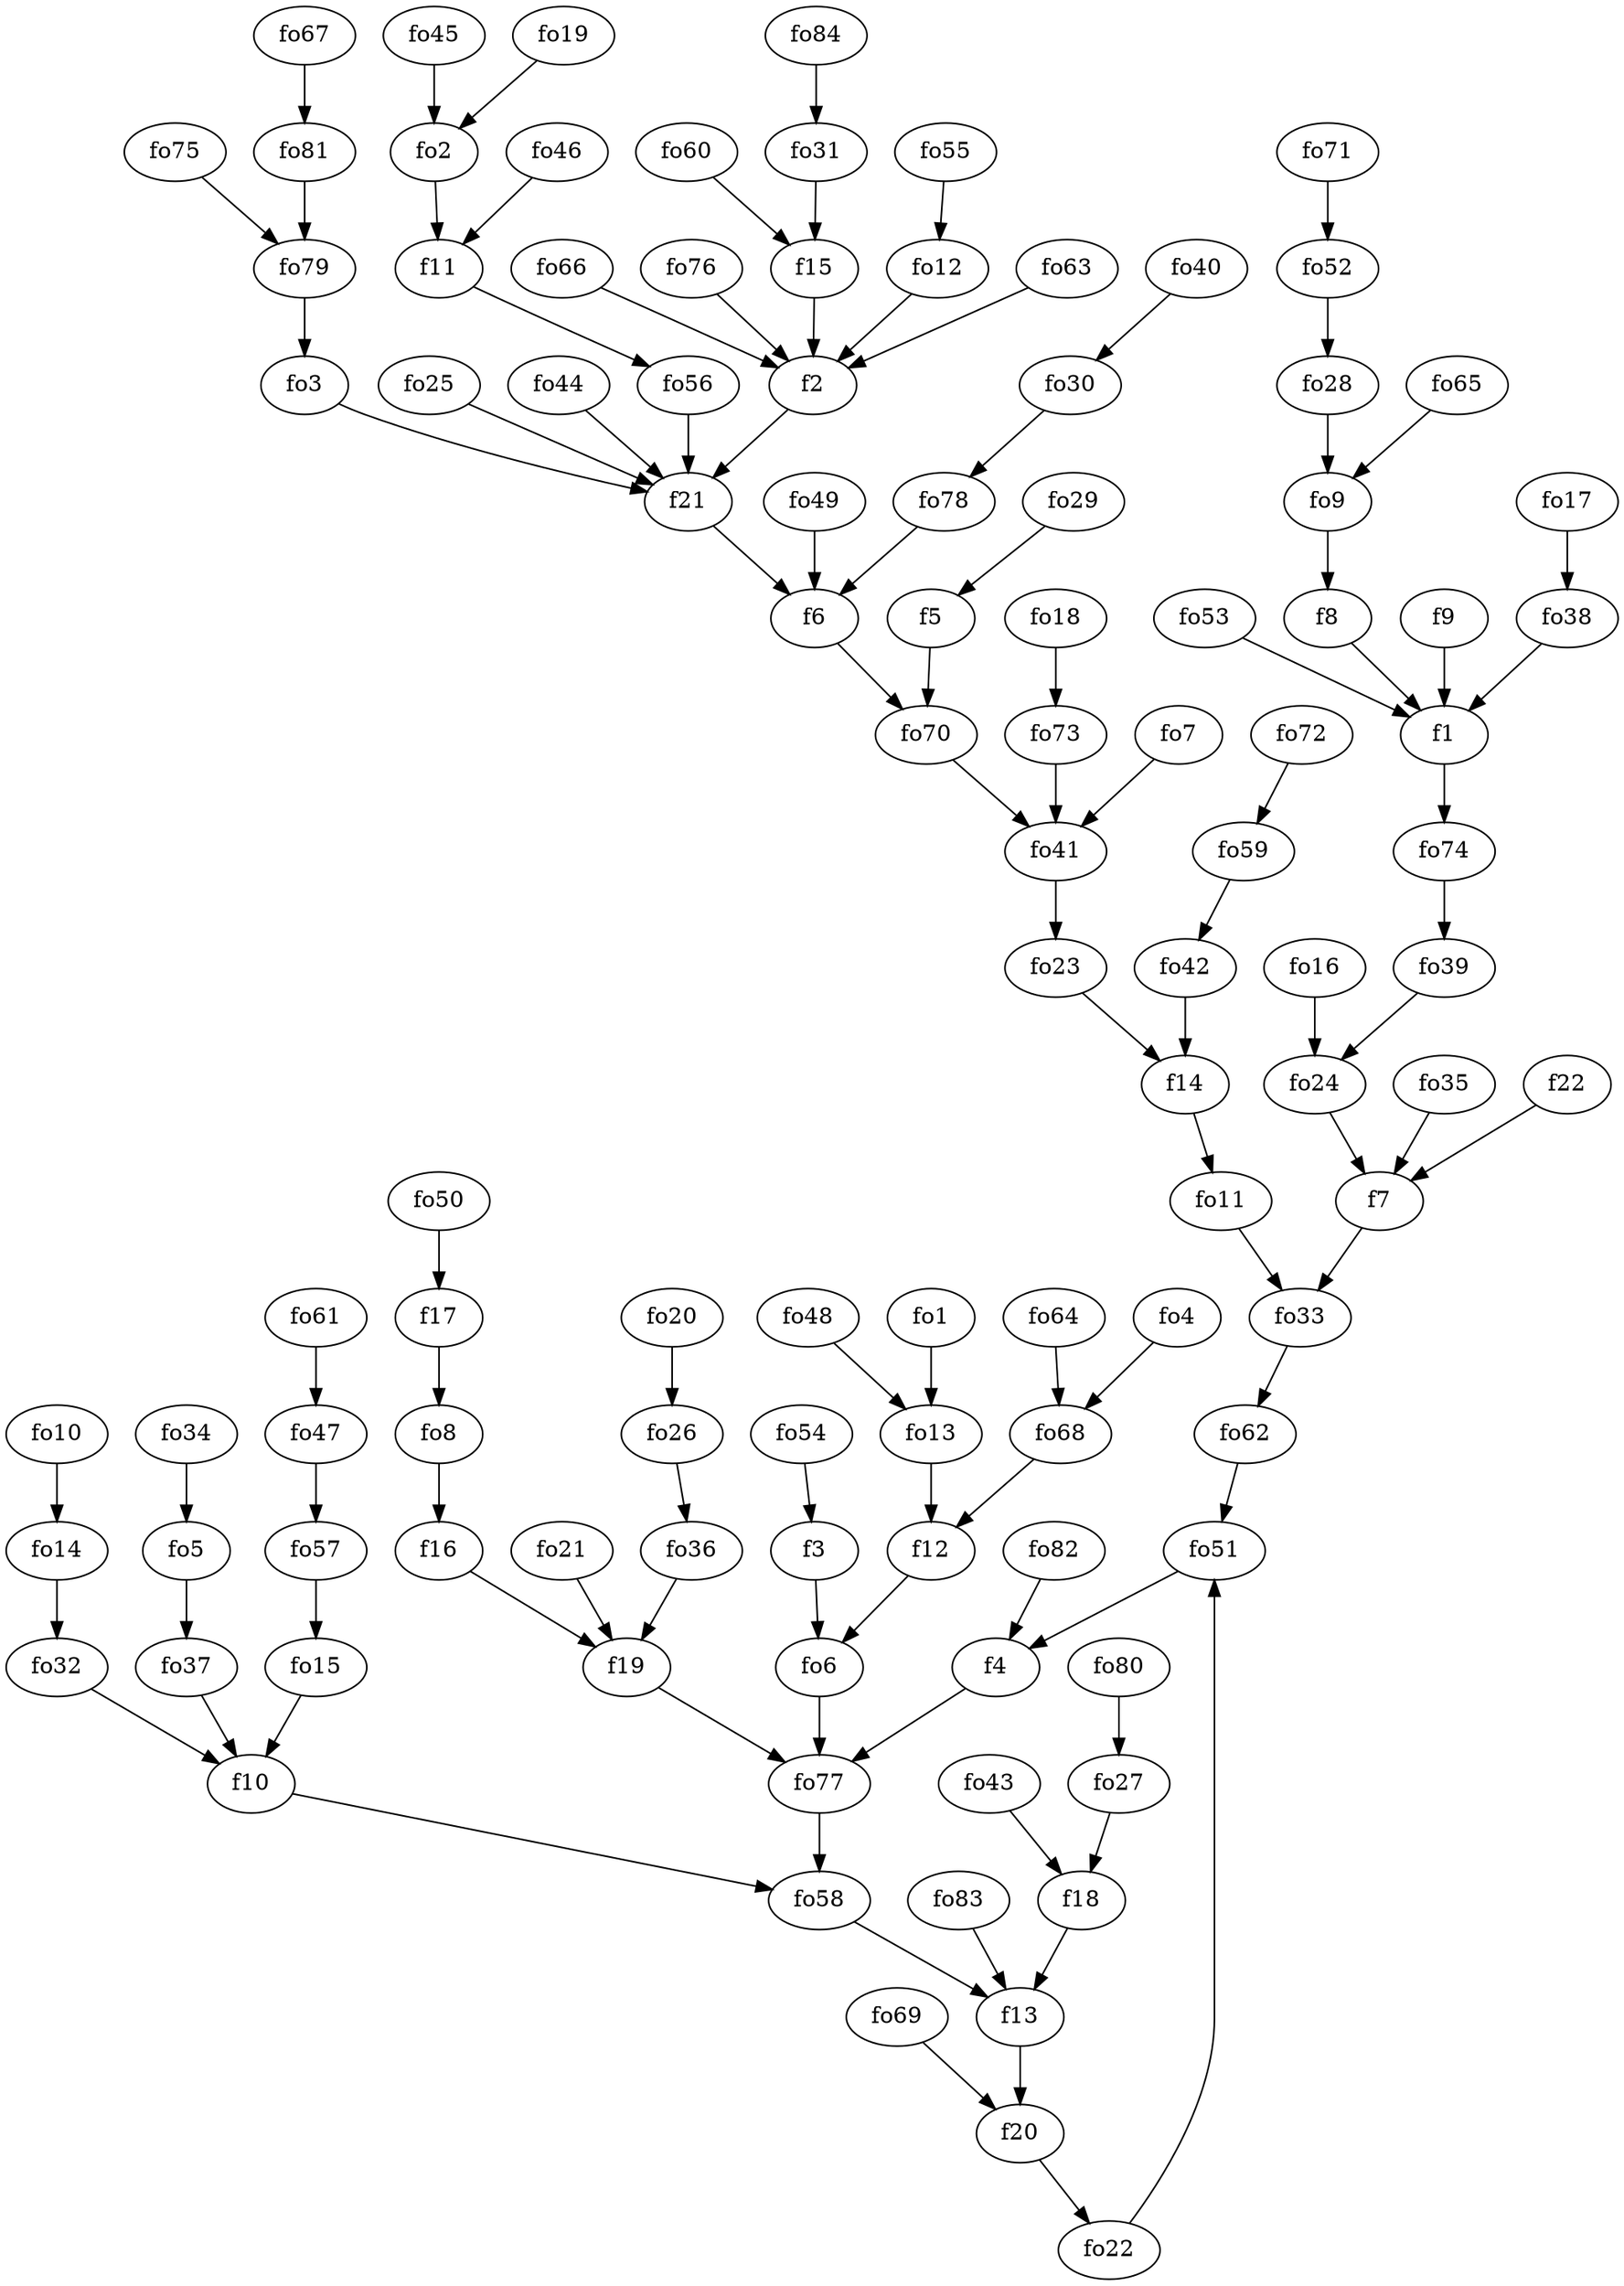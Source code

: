 strict digraph  {
f1;
f2;
f3;
f4;
f5;
f6;
f7;
f8;
f9;
f10;
f11;
f12;
f13;
f14;
f15;
f16;
f17;
f18;
f19;
f20;
f21;
f22;
fo1;
fo2;
fo3;
fo4;
fo5;
fo6;
fo7;
fo8;
fo9;
fo10;
fo11;
fo12;
fo13;
fo14;
fo15;
fo16;
fo17;
fo18;
fo19;
fo20;
fo21;
fo22;
fo23;
fo24;
fo25;
fo26;
fo27;
fo28;
fo29;
fo30;
fo31;
fo32;
fo33;
fo34;
fo35;
fo36;
fo37;
fo38;
fo39;
fo40;
fo41;
fo42;
fo43;
fo44;
fo45;
fo46;
fo47;
fo48;
fo49;
fo50;
fo51;
fo52;
fo53;
fo54;
fo55;
fo56;
fo57;
fo58;
fo59;
fo60;
fo61;
fo62;
fo63;
fo64;
fo65;
fo66;
fo67;
fo68;
fo69;
fo70;
fo71;
fo72;
fo73;
fo74;
fo75;
fo76;
fo77;
fo78;
fo79;
fo80;
fo81;
fo82;
fo83;
fo84;
f1 -> fo74  [weight=2];
f2 -> f21  [weight=2];
f3 -> fo6  [weight=2];
f4 -> fo77  [weight=2];
f5 -> fo70  [weight=2];
f6 -> fo70  [weight=2];
f7 -> fo33  [weight=2];
f8 -> f1  [weight=2];
f9 -> f1  [weight=2];
f10 -> fo58  [weight=2];
f11 -> fo56  [weight=2];
f12 -> fo6  [weight=2];
f13 -> f20  [weight=2];
f14 -> fo11  [weight=2];
f15 -> f2  [weight=2];
f16 -> f19  [weight=2];
f17 -> fo8  [weight=2];
f18 -> f13  [weight=2];
f19 -> fo77  [weight=2];
f20 -> fo22  [weight=2];
f21 -> f6  [weight=2];
f22 -> f7  [weight=2];
fo1 -> fo13  [weight=2];
fo2 -> f11  [weight=2];
fo3 -> f21  [weight=2];
fo4 -> fo68  [weight=2];
fo5 -> fo37  [weight=2];
fo6 -> fo77  [weight=2];
fo7 -> fo41  [weight=2];
fo8 -> f16  [weight=2];
fo9 -> f8  [weight=2];
fo10 -> fo14  [weight=2];
fo11 -> fo33  [weight=2];
fo12 -> f2  [weight=2];
fo13 -> f12  [weight=2];
fo14 -> fo32  [weight=2];
fo15 -> f10  [weight=2];
fo16 -> fo24  [weight=2];
fo17 -> fo38  [weight=2];
fo18 -> fo73  [weight=2];
fo19 -> fo2  [weight=2];
fo20 -> fo26  [weight=2];
fo21 -> f19  [weight=2];
fo22 -> fo51  [weight=2];
fo23 -> f14  [weight=2];
fo24 -> f7  [weight=2];
fo25 -> f21  [weight=2];
fo26 -> fo36  [weight=2];
fo27 -> f18  [weight=2];
fo28 -> fo9  [weight=2];
fo29 -> f5  [weight=2];
fo30 -> fo78  [weight=2];
fo31 -> f15  [weight=2];
fo32 -> f10  [weight=2];
fo33 -> fo62  [weight=2];
fo34 -> fo5  [weight=2];
fo35 -> f7  [weight=2];
fo36 -> f19  [weight=2];
fo37 -> f10  [weight=2];
fo38 -> f1  [weight=2];
fo39 -> fo24  [weight=2];
fo40 -> fo30  [weight=2];
fo41 -> fo23  [weight=2];
fo42 -> f14  [weight=2];
fo43 -> f18  [weight=2];
fo44 -> f21  [weight=2];
fo45 -> fo2  [weight=2];
fo46 -> f11  [weight=2];
fo47 -> fo57  [weight=2];
fo48 -> fo13  [weight=2];
fo49 -> f6  [weight=2];
fo50 -> f17  [weight=2];
fo51 -> f4  [weight=2];
fo52 -> fo28  [weight=2];
fo53 -> f1  [weight=2];
fo54 -> f3  [weight=2];
fo55 -> fo12  [weight=2];
fo56 -> f21  [weight=2];
fo57 -> fo15  [weight=2];
fo58 -> f13  [weight=2];
fo59 -> fo42  [weight=2];
fo60 -> f15  [weight=2];
fo61 -> fo47  [weight=2];
fo62 -> fo51  [weight=2];
fo63 -> f2  [weight=2];
fo64 -> fo68  [weight=2];
fo65 -> fo9  [weight=2];
fo66 -> f2  [weight=2];
fo67 -> fo81  [weight=2];
fo68 -> f12  [weight=2];
fo69 -> f20  [weight=2];
fo70 -> fo41  [weight=2];
fo71 -> fo52  [weight=2];
fo72 -> fo59  [weight=2];
fo73 -> fo41  [weight=2];
fo74 -> fo39  [weight=2];
fo75 -> fo79  [weight=2];
fo76 -> f2  [weight=2];
fo77 -> fo58  [weight=2];
fo78 -> f6  [weight=2];
fo79 -> fo3  [weight=2];
fo80 -> fo27  [weight=2];
fo81 -> fo79  [weight=2];
fo82 -> f4  [weight=2];
fo83 -> f13  [weight=2];
fo84 -> fo31  [weight=2];
}
